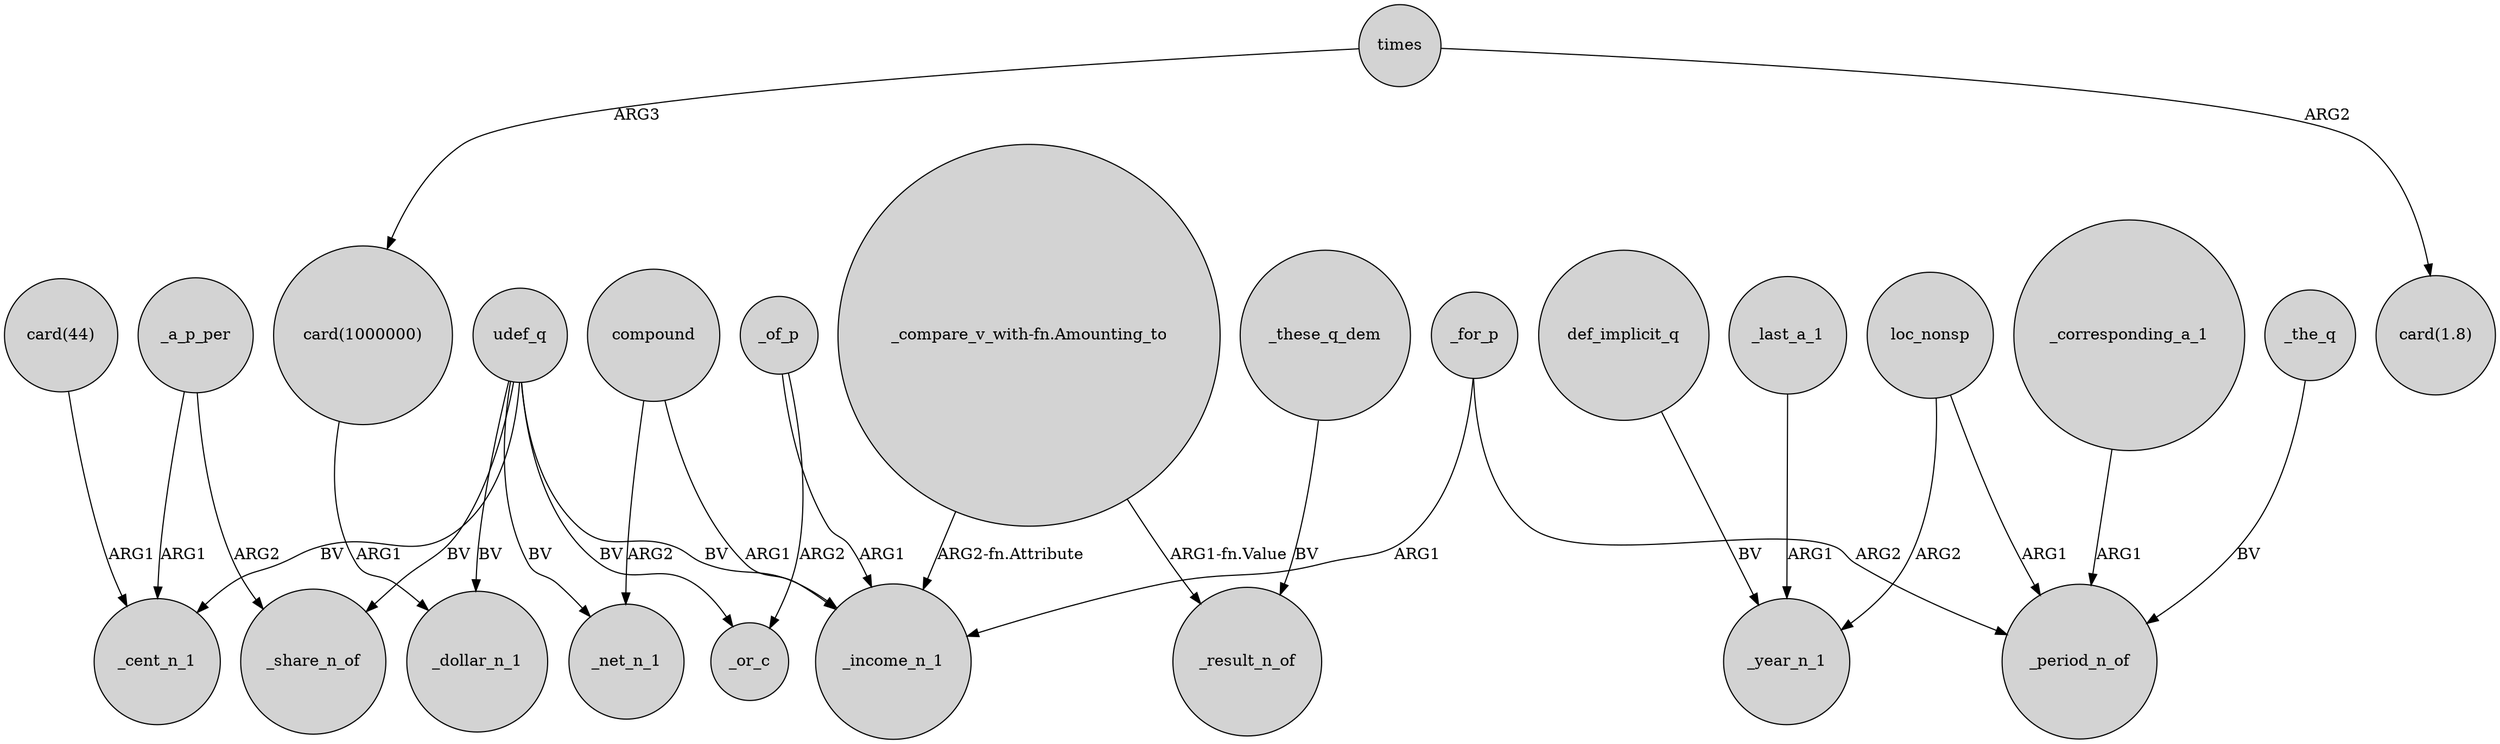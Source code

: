 digraph {
	node [shape=circle style=filled]
	compound -> _net_n_1 [label=ARG2]
	_a_p_per -> _cent_n_1 [label=ARG1]
	_these_q_dem -> _result_n_of [label=BV]
	def_implicit_q -> _year_n_1 [label=BV]
	udef_q -> _income_n_1 [label=BV]
	_for_p -> _income_n_1 [label=ARG1]
	times -> "card(1000000)" [label=ARG3]
	_of_p -> _income_n_1 [label=ARG1]
	udef_q -> _cent_n_1 [label=BV]
	loc_nonsp -> _year_n_1 [label=ARG2]
	udef_q -> _or_c [label=BV]
	"_compare_v_with-fn.Amounting_to" -> _result_n_of [label="ARG1-fn.Value"]
	compound -> _income_n_1 [label=ARG1]
	_a_p_per -> _share_n_of [label=ARG2]
	"card(44)" -> _cent_n_1 [label=ARG1]
	udef_q -> _share_n_of [label=BV]
	udef_q -> _net_n_1 [label=BV]
	_last_a_1 -> _year_n_1 [label=ARG1]
	udef_q -> _dollar_n_1 [label=BV]
	"card(1000000)" -> _dollar_n_1 [label=ARG1]
	_for_p -> _period_n_of [label=ARG2]
	times -> "card(1.8)" [label=ARG2]
	_corresponding_a_1 -> _period_n_of [label=ARG1]
	_of_p -> _or_c [label=ARG2]
	"_compare_v_with-fn.Amounting_to" -> _income_n_1 [label="ARG2-fn.Attribute"]
	_the_q -> _period_n_of [label=BV]
	loc_nonsp -> _period_n_of [label=ARG1]
}
